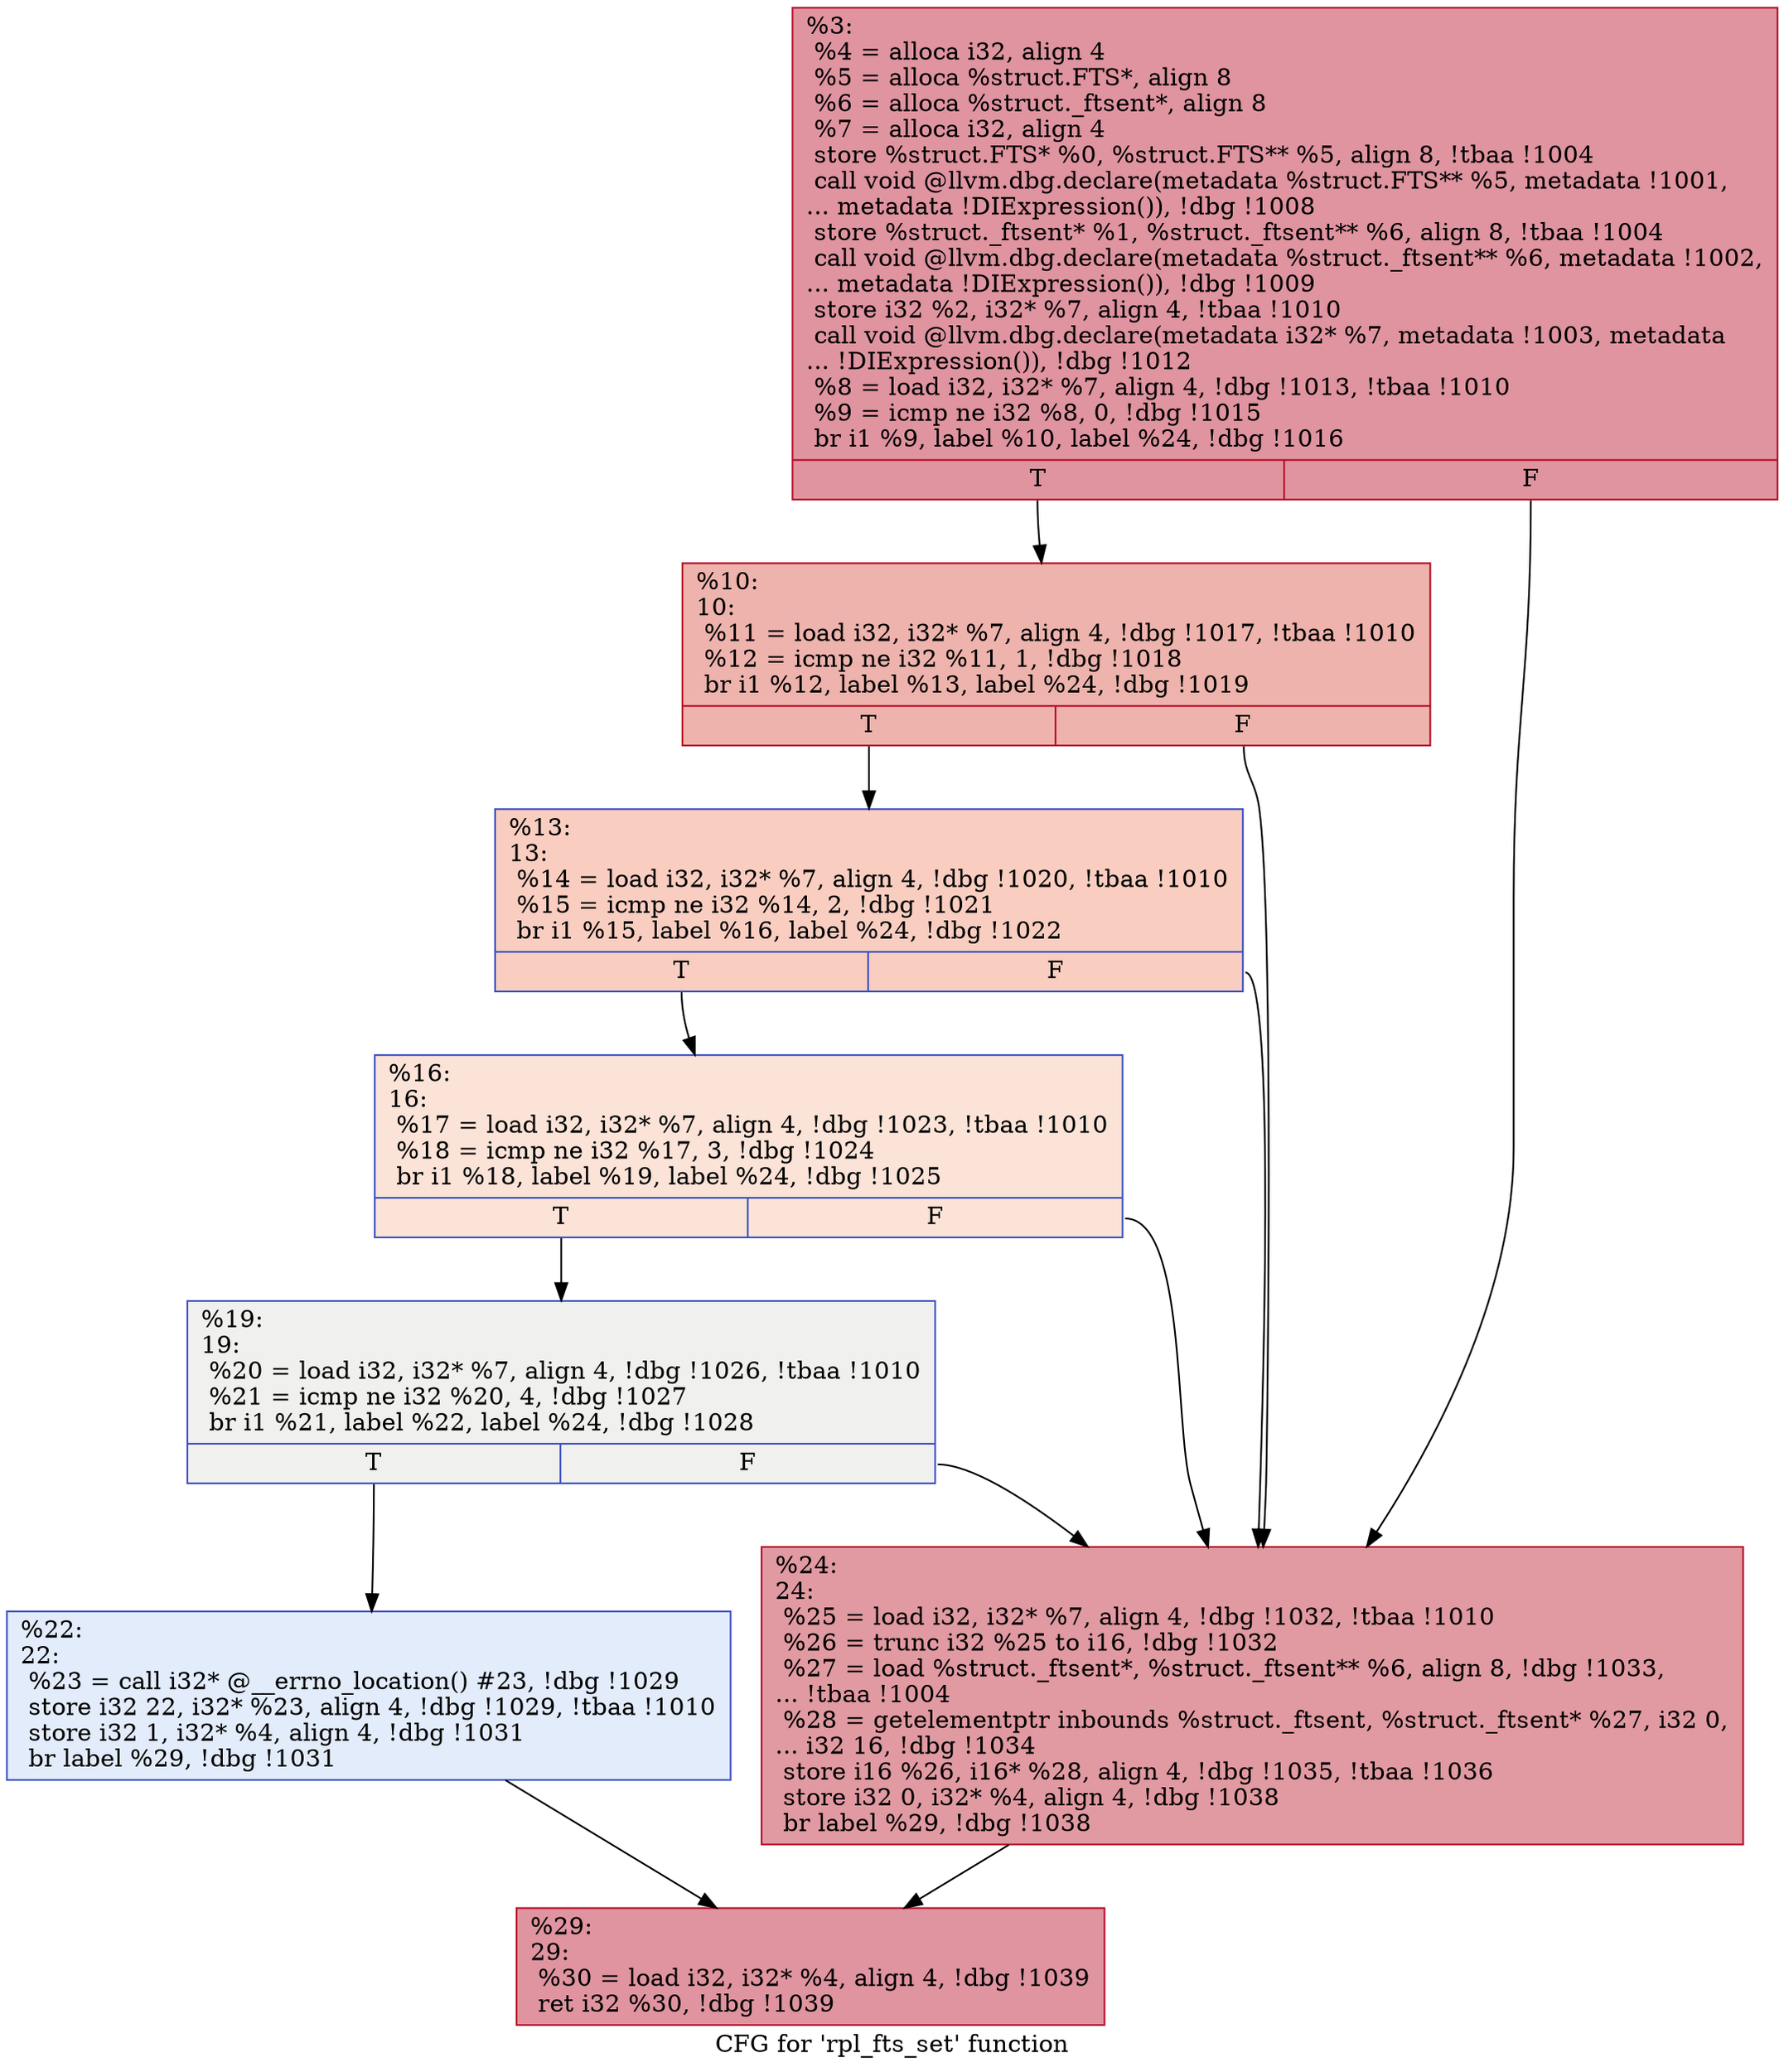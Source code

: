 digraph "CFG for 'rpl_fts_set' function" {
	label="CFG for 'rpl_fts_set' function";

	Node0x21c4300 [shape=record,color="#b70d28ff", style=filled, fillcolor="#b70d2870",label="{%3:\l  %4 = alloca i32, align 4\l  %5 = alloca %struct.FTS*, align 8\l  %6 = alloca %struct._ftsent*, align 8\l  %7 = alloca i32, align 4\l  store %struct.FTS* %0, %struct.FTS** %5, align 8, !tbaa !1004\l  call void @llvm.dbg.declare(metadata %struct.FTS** %5, metadata !1001,\l... metadata !DIExpression()), !dbg !1008\l  store %struct._ftsent* %1, %struct._ftsent** %6, align 8, !tbaa !1004\l  call void @llvm.dbg.declare(metadata %struct._ftsent** %6, metadata !1002,\l... metadata !DIExpression()), !dbg !1009\l  store i32 %2, i32* %7, align 4, !tbaa !1010\l  call void @llvm.dbg.declare(metadata i32* %7, metadata !1003, metadata\l... !DIExpression()), !dbg !1012\l  %8 = load i32, i32* %7, align 4, !dbg !1013, !tbaa !1010\l  %9 = icmp ne i32 %8, 0, !dbg !1015\l  br i1 %9, label %10, label %24, !dbg !1016\l|{<s0>T|<s1>F}}"];
	Node0x21c4300:s0 -> Node0x21c4350;
	Node0x21c4300:s1 -> Node0x21c44e0;
	Node0x21c4350 [shape=record,color="#b70d28ff", style=filled, fillcolor="#d6524470",label="{%10:\l10:                                               \l  %11 = load i32, i32* %7, align 4, !dbg !1017, !tbaa !1010\l  %12 = icmp ne i32 %11, 1, !dbg !1018\l  br i1 %12, label %13, label %24, !dbg !1019\l|{<s0>T|<s1>F}}"];
	Node0x21c4350:s0 -> Node0x21c43a0;
	Node0x21c4350:s1 -> Node0x21c44e0;
	Node0x21c43a0 [shape=record,color="#3d50c3ff", style=filled, fillcolor="#f2907270",label="{%13:\l13:                                               \l  %14 = load i32, i32* %7, align 4, !dbg !1020, !tbaa !1010\l  %15 = icmp ne i32 %14, 2, !dbg !1021\l  br i1 %15, label %16, label %24, !dbg !1022\l|{<s0>T|<s1>F}}"];
	Node0x21c43a0:s0 -> Node0x21c43f0;
	Node0x21c43a0:s1 -> Node0x21c44e0;
	Node0x21c43f0 [shape=record,color="#3d50c3ff", style=filled, fillcolor="#f6bfa670",label="{%16:\l16:                                               \l  %17 = load i32, i32* %7, align 4, !dbg !1023, !tbaa !1010\l  %18 = icmp ne i32 %17, 3, !dbg !1024\l  br i1 %18, label %19, label %24, !dbg !1025\l|{<s0>T|<s1>F}}"];
	Node0x21c43f0:s0 -> Node0x21c4440;
	Node0x21c43f0:s1 -> Node0x21c44e0;
	Node0x21c4440 [shape=record,color="#3d50c3ff", style=filled, fillcolor="#dedcdb70",label="{%19:\l19:                                               \l  %20 = load i32, i32* %7, align 4, !dbg !1026, !tbaa !1010\l  %21 = icmp ne i32 %20, 4, !dbg !1027\l  br i1 %21, label %22, label %24, !dbg !1028\l|{<s0>T|<s1>F}}"];
	Node0x21c4440:s0 -> Node0x21c4490;
	Node0x21c4440:s1 -> Node0x21c44e0;
	Node0x21c4490 [shape=record,color="#3d50c3ff", style=filled, fillcolor="#bfd3f670",label="{%22:\l22:                                               \l  %23 = call i32* @__errno_location() #23, !dbg !1029\l  store i32 22, i32* %23, align 4, !dbg !1029, !tbaa !1010\l  store i32 1, i32* %4, align 4, !dbg !1031\l  br label %29, !dbg !1031\l}"];
	Node0x21c4490 -> Node0x21c4530;
	Node0x21c44e0 [shape=record,color="#b70d28ff", style=filled, fillcolor="#bb1b2c70",label="{%24:\l24:                                               \l  %25 = load i32, i32* %7, align 4, !dbg !1032, !tbaa !1010\l  %26 = trunc i32 %25 to i16, !dbg !1032\l  %27 = load %struct._ftsent*, %struct._ftsent** %6, align 8, !dbg !1033,\l... !tbaa !1004\l  %28 = getelementptr inbounds %struct._ftsent, %struct._ftsent* %27, i32 0,\l... i32 16, !dbg !1034\l  store i16 %26, i16* %28, align 4, !dbg !1035, !tbaa !1036\l  store i32 0, i32* %4, align 4, !dbg !1038\l  br label %29, !dbg !1038\l}"];
	Node0x21c44e0 -> Node0x21c4530;
	Node0x21c4530 [shape=record,color="#b70d28ff", style=filled, fillcolor="#b70d2870",label="{%29:\l29:                                               \l  %30 = load i32, i32* %4, align 4, !dbg !1039\l  ret i32 %30, !dbg !1039\l}"];
}
